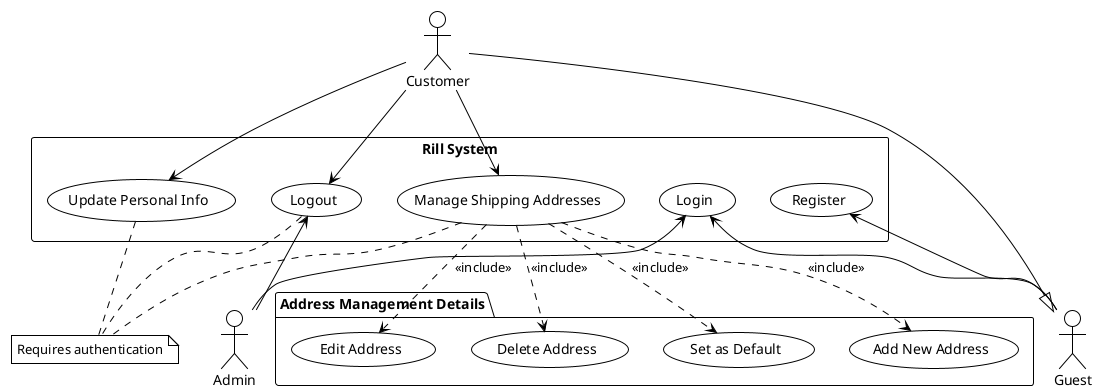 @startuml "UC-1: Account & Profile Management - Final Layout"
' Giao diện gọn gàng
!theme plain

' --- ACTORS ---
actor Customer
actor Guest
actor Admin

' Quan hệ kế thừa
Customer --|> Guest

' --- SYSTEM BOUNDARY ---
rectangle "Rill System" {
  usecase "Register" as UC1
  usecase "Login" as UC2
  usecase "Logout" as UC2b
  usecase "Update Personal Info" as UC3
  usecase "Manage Shipping Addresses" as UC4

  ' Dàn hàng ngang các use case
  UC1 -[hidden]right- UC2
  UC3 -[hidden]right- UC4
}

' --- SUB USE CASES for Address Management ---
package "Address Management Details" {
  usecase "Add New Address" as Add
  usecase "Edit Address" as Edit
  usecase "Delete Address" as Delete
  usecase "Set as Default" as SetDefault

  ' Dàn hàng ngang các use case con
  Add -[hidden]right- Edit
  Edit -[hidden]right- Delete
  Delete -[hidden]right- SetDefault
}

' --- RELATIONSHIPS ---

' Actor -> Use Cases
Guest -up-> UC1
Guest -up-> UC2
Admin -up-> UC2
Admin -up-> UC2b
Customer --> UC2b
Customer --> UC3
Customer --> UC4

' Quan hệ <<include>>
UC4 .down.> Add       : <<include>>
UC4 .down.> Edit      : <<include>>
UC4 .down.> Delete    : <<include>>
UC4 .down.> SetDefault: <<include>>

' --- NOTES (SỬA LỖI TẠI ĐÂY) ---
' 1. Đặt ghi chú và gán cho nó một cái tên (alias) là "AuthNote"
note "Requires authentication" as AuthNote

' 2. Nối các use case trực tiếp tới tên "AuthNote"
UC3 .. AuthNote
UC4 .. AuthNote
UC2b .. AuthNote

@enduml
